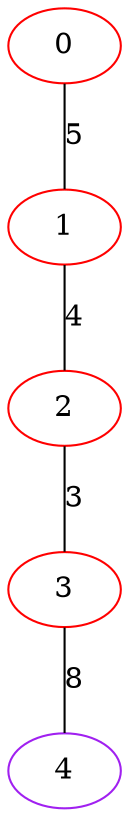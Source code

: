 graph "" {
0 [color=red, weight=1];
1 [color=red, weight=1];
2 [color=red, weight=1];
3 [color=red, weight=1];
4 [color=purple, weight=4];
0 -- 1  [key=0, label=5];
1 -- 2  [key=0, label=4];
2 -- 3  [key=0, label=3];
3 -- 4  [key=0, label=8];
}
